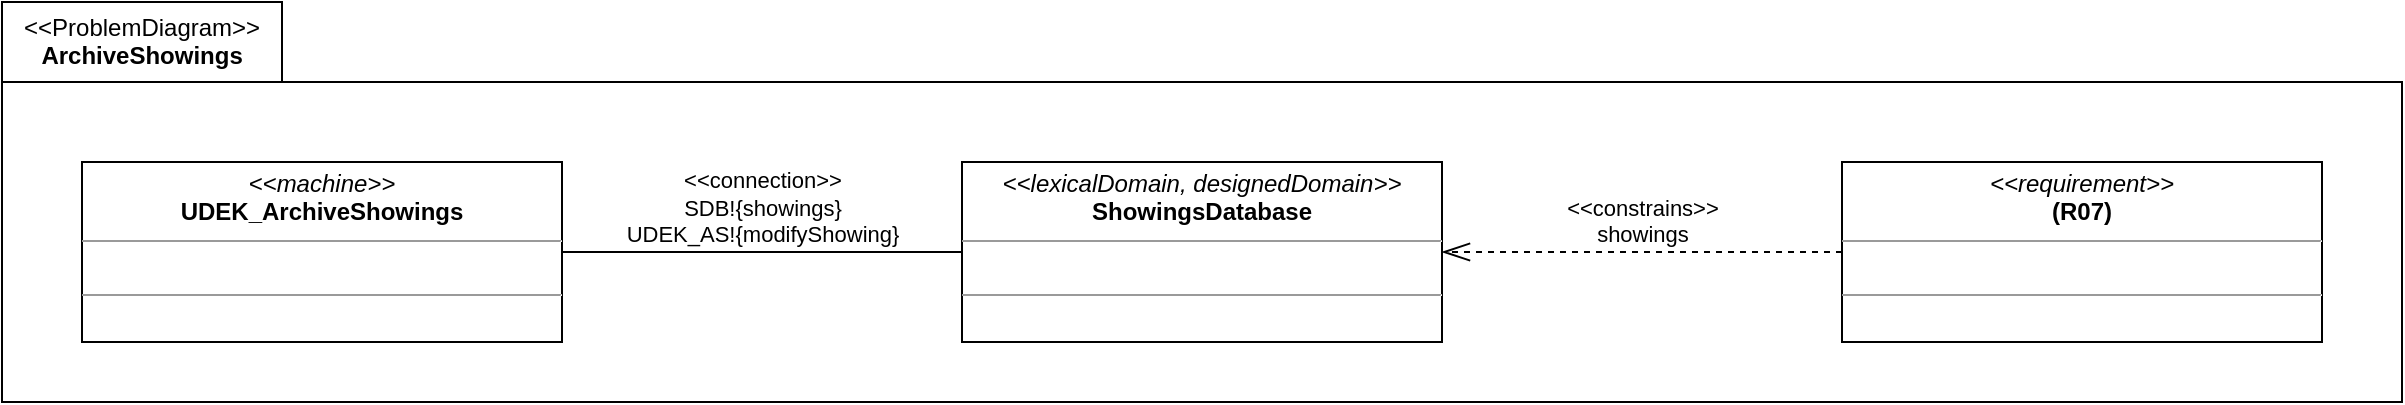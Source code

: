 <mxfile version="16.5.1" type="device" pages="2"><diagram id="DhHUCQGCFykQebf2jc4X" name="PD"><mxGraphModel dx="1102" dy="1025" grid="1" gridSize="10" guides="1" tooltips="1" connect="1" arrows="1" fold="1" page="1" pageScale="1" pageWidth="3300" pageHeight="2339" math="0" shadow="0"><root><mxCell id="0"/><mxCell id="1" parent="0"/><mxCell id="E2dYbNs4JZm4qd_lJZE3-6" value="&lt;div&gt;&lt;span style=&quot;font-weight: 400&quot;&gt;&amp;lt;&amp;lt;ProblemDiagram&amp;gt;&amp;gt;&lt;/span&gt;&lt;/div&gt;&lt;div style=&quot;text-align: center&quot;&gt;&lt;span&gt;ArchiveShowings&lt;/span&gt;&lt;/div&gt;" style="shape=folder;fontStyle=1;spacingTop=1;tabWidth=140;tabHeight=40;tabPosition=left;html=1;rounded=0;shadow=0;glass=0;comic=0;sketch=0;pointerEvents=1;gradientColor=none;labelPosition=center;verticalLabelPosition=middle;align=left;verticalAlign=top;spacing=0;spacingLeft=11;collapsible=1;container=1;recursiveResize=0;fillColor=default;" parent="1" vertex="1"><mxGeometry x="40" y="40" width="1200" height="200" as="geometry"><mxRectangle width="140" height="40" as="alternateBounds"/></mxGeometry></mxCell><mxCell id="E2dYbNs4JZm4qd_lJZE3-5" value="" style="group" parent="E2dYbNs4JZm4qd_lJZE3-6" vertex="1" connectable="0"><mxGeometry x="40" y="80" width="1120" height="90" as="geometry"/></mxCell><mxCell id="ySb6r2UNafZYYmZVwRGb-1" value="&lt;p style=&quot;margin: 0px ; margin-top: 4px ; text-align: center&quot;&gt;&lt;i&gt;&amp;lt;&amp;lt;machine&amp;gt;&amp;gt;&lt;/i&gt;&lt;br&gt;&lt;b&gt;UDEK_ArchiveShowings&lt;/b&gt;&lt;/p&gt;&lt;hr size=&quot;1&quot;&gt;&lt;p style=&quot;margin: 0px ; margin-left: 4px&quot;&gt;&lt;br&gt;&lt;/p&gt;&lt;hr size=&quot;1&quot;&gt;&lt;p style=&quot;margin: 0px ; margin-left: 4px&quot;&gt;&lt;br&gt;&lt;/p&gt;" style="verticalAlign=top;align=left;overflow=fill;fontSize=12;fontFamily=Helvetica;html=1;rounded=0;shadow=0;glass=0;comic=0;sketch=0;pointerEvents=1;fontColor=default;gradientColor=none;container=0;" parent="E2dYbNs4JZm4qd_lJZE3-5" vertex="1"><mxGeometry width="240" height="90" as="geometry"/></mxCell><mxCell id="ySb6r2UNafZYYmZVwRGb-2" value="&lt;p style=&quot;margin: 0px ; margin-top: 4px ; text-align: center&quot;&gt;&lt;i&gt;&amp;lt;&amp;lt;lexicalDomain, designedDomain&amp;gt;&amp;gt;&lt;/i&gt;&lt;br&gt;&lt;b&gt;ShowingsDatabase&lt;/b&gt;&lt;/p&gt;&lt;hr size=&quot;1&quot;&gt;&lt;p style=&quot;margin: 0px ; margin-left: 4px&quot;&gt;&lt;br&gt;&lt;/p&gt;&lt;hr size=&quot;1&quot;&gt;&lt;p style=&quot;margin: 0px ; margin-left: 4px&quot;&gt;&lt;br&gt;&lt;/p&gt;" style="verticalAlign=top;align=left;overflow=fill;fontSize=12;fontFamily=Helvetica;html=1;rounded=0;shadow=0;glass=0;comic=0;sketch=0;pointerEvents=1;fontColor=default;gradientColor=none;container=0;strokeWidth=1;" parent="E2dYbNs4JZm4qd_lJZE3-5" vertex="1"><mxGeometry x="440" width="240" height="90" as="geometry"/></mxCell><mxCell id="E2dYbNs4JZm4qd_lJZE3-2" value="&amp;lt;&amp;lt;connection&amp;gt;&amp;gt;&lt;br&gt;SDB!{showings}&lt;br&gt;UDEK_AS!{modifyShowing}" style="rounded=0;orthogonalLoop=1;jettySize=auto;html=1;endArrow=none;endFill=0;verticalAlign=bottom;" parent="E2dYbNs4JZm4qd_lJZE3-5" source="ySb6r2UNafZYYmZVwRGb-1" target="ySb6r2UNafZYYmZVwRGb-2" edge="1"><mxGeometry relative="1" as="geometry"/></mxCell><mxCell id="E2dYbNs4JZm4qd_lJZE3-4" value="&amp;lt;&amp;lt;constrains&amp;gt;&amp;gt;&lt;br&gt;showings" style="rounded=0;orthogonalLoop=1;jettySize=auto;html=1;endArrow=openThin;endFill=0;dashed=1;endSize=12;startSize=12;verticalAlign=bottom;" parent="E2dYbNs4JZm4qd_lJZE3-5" source="ySb6r2UNafZYYmZVwRGb-3" target="ySb6r2UNafZYYmZVwRGb-2" edge="1"><mxGeometry relative="1" as="geometry"/></mxCell><mxCell id="ySb6r2UNafZYYmZVwRGb-3" value="&lt;p style=&quot;margin: 0px ; margin-top: 4px ; text-align: center&quot;&gt;&lt;i&gt;&amp;lt;&amp;lt;requirement&amp;gt;&amp;gt;&lt;/i&gt;&lt;br&gt;&lt;b&gt;(R07)&lt;/b&gt;&lt;/p&gt;&lt;hr size=&quot;1&quot;&gt;&lt;p style=&quot;margin: 0px ; margin-left: 4px&quot;&gt;&lt;br&gt;&lt;/p&gt;&lt;hr size=&quot;1&quot;&gt;&lt;p style=&quot;margin: 0px ; margin-left: 4px&quot;&gt;&lt;br&gt;&lt;/p&gt;" style="verticalAlign=top;align=left;overflow=fill;fontSize=12;fontFamily=Helvetica;html=1;rounded=0;shadow=0;glass=0;comic=0;sketch=0;pointerEvents=1;fontColor=default;gradientColor=none;container=0;" parent="E2dYbNs4JZm4qd_lJZE3-5" vertex="1"><mxGeometry x="880" width="240" height="90" as="geometry"/></mxCell></root></mxGraphModel></diagram><diagram id="7ndBUYDZNyqFT8pC9VxT" name="Mapping"><mxGraphModel dx="1102" dy="1025" grid="1" gridSize="10" guides="1" tooltips="1" connect="1" arrows="1" fold="1" page="1" pageScale="1" pageWidth="3300" pageHeight="2339" math="0" shadow="0"><root><mxCell id="65N7RPCgmtXY6To1Yilh-0"/><mxCell id="65N7RPCgmtXY6To1Yilh-1" parent="65N7RPCgmtXY6To1Yilh-0"/><mxCell id="a5irELTr6NtdUyA6NgnX-0" value="" style="group" parent="65N7RPCgmtXY6To1Yilh-1" vertex="1" connectable="0"><mxGeometry x="40" y="40" width="560" height="250" as="geometry"/></mxCell><mxCell id="8BAEH1pjFqmVNAn3szvL-0" value="&lt;p style=&quot;margin: 0px ; margin-top: 4px ; text-align: center&quot;&gt;&lt;i&gt;&amp;lt;&amp;lt;machine&amp;gt;&amp;gt;&lt;/i&gt;&lt;br&gt;&lt;b&gt;UDEK_ArchiveShowings&lt;/b&gt;&lt;/p&gt;&lt;hr size=&quot;1&quot;&gt;&lt;p style=&quot;margin: 0px ; margin-left: 4px&quot;&gt;&lt;br&gt;&lt;/p&gt;&lt;hr size=&quot;1&quot;&gt;&lt;p style=&quot;margin: 0px ; margin-left: 4px&quot;&gt;&lt;br&gt;&lt;/p&gt;" style="verticalAlign=top;align=left;overflow=fill;fontSize=12;fontFamily=Helvetica;html=1;rounded=0;shadow=0;glass=0;comic=0;sketch=0;pointerEvents=1;fontColor=default;gradientColor=none;container=0;" parent="a5irELTr6NtdUyA6NgnX-0" vertex="1"><mxGeometry y="160" width="240" height="90" as="geometry"/></mxCell><mxCell id="8BAEH1pjFqmVNAn3szvL-2" style="edgeStyle=none;rounded=0;orthogonalLoop=1;jettySize=auto;html=1;endArrow=openThin;endFill=0;startSize=12;endSize=12;startArrow=diamondThin;startFill=1;" parent="a5irELTr6NtdUyA6NgnX-0" source="8BAEH1pjFqmVNAn3szvL-1" target="8BAEH1pjFqmVNAn3szvL-0" edge="1"><mxGeometry relative="1" as="geometry"/></mxCell><mxCell id="8BAEH1pjFqmVNAn3szvL-1" value="&lt;p style=&quot;margin: 0px ; margin-top: 4px ; text-align: center&quot;&gt;&lt;i&gt;&amp;lt;&amp;lt;machine&amp;gt;&amp;gt;&lt;/i&gt;&lt;br&gt;&lt;b&gt;UDEKino&lt;/b&gt;&lt;/p&gt;&lt;hr size=&quot;1&quot;&gt;&lt;p style=&quot;margin: 0px ; margin-left: 4px&quot;&gt;&lt;br&gt;&lt;/p&gt;&lt;hr size=&quot;1&quot;&gt;&lt;p style=&quot;margin: 0px ; margin-left: 4px&quot;&gt;&lt;br&gt;&lt;/p&gt;" style="verticalAlign=top;align=left;overflow=fill;fontSize=12;fontFamily=Helvetica;html=1;rounded=0;shadow=0;glass=0;comic=0;sketch=0;pointerEvents=1;fontColor=default;gradientColor=none;container=0;" parent="a5irELTr6NtdUyA6NgnX-0" vertex="1"><mxGeometry width="240" height="90" as="geometry"/></mxCell><mxCell id="8BAEH1pjFqmVNAn3szvL-3" value="&lt;p style=&quot;margin: 0px ; margin-top: 4px ; text-align: center&quot;&gt;&lt;i&gt;&amp;lt;&amp;lt;interface&amp;gt;&amp;gt;&lt;/i&gt;&lt;br&gt;&lt;b&gt;UDEK!{addShowing, removeShowing, modifyShowing}&lt;/b&gt;&lt;/p&gt;&lt;hr size=&quot;1&quot;&gt;&lt;p style=&quot;margin: 0px ; margin-left: 4px&quot;&gt;&lt;br&gt;&lt;/p&gt;&lt;hr size=&quot;1&quot;&gt;&lt;p style=&quot;margin: 0px ; margin-left: 4px&quot;&gt;&lt;br&gt;&lt;/p&gt;" style="verticalAlign=top;align=left;overflow=fill;fontSize=12;fontFamily=Helvetica;html=1;rounded=0;shadow=0;glass=0;comic=0;sketch=0;pointerEvents=1;fontColor=default;gradientColor=none;container=0;whiteSpace=wrap;" parent="a5irELTr6NtdUyA6NgnX-0" vertex="1"><mxGeometry x="320" width="240" height="90" as="geometry"/></mxCell><mxCell id="8BAEH1pjFqmVNAn3szvL-4" value="&lt;p style=&quot;margin: 0px ; margin-top: 4px ; text-align: center&quot;&gt;&lt;i&gt;&amp;lt;&amp;lt;interface&amp;gt;&amp;gt;&lt;/i&gt;&lt;br&gt;&lt;b&gt;UDEK_AS!{modifyShowing}&lt;/b&gt;&lt;/p&gt;&lt;hr size=&quot;1&quot;&gt;&lt;p style=&quot;margin: 0px ; margin-left: 4px&quot;&gt;&lt;br&gt;&lt;/p&gt;&lt;hr size=&quot;1&quot;&gt;&lt;p style=&quot;margin: 0px ; margin-left: 4px&quot;&gt;&lt;br&gt;&lt;/p&gt;" style="verticalAlign=top;align=left;overflow=fill;fontSize=12;fontFamily=Helvetica;html=1;rounded=0;shadow=0;glass=0;comic=0;sketch=0;pointerEvents=1;fontColor=default;gradientColor=none;container=0;" parent="a5irELTr6NtdUyA6NgnX-0" vertex="1"><mxGeometry x="320" y="160" width="240" height="90" as="geometry"/></mxCell><mxCell id="8BAEH1pjFqmVNAn3szvL-5" style="edgeStyle=none;rounded=0;orthogonalLoop=1;jettySize=auto;html=1;startArrow=diamondThin;startFill=0;endArrow=openThin;endFill=0;startSize=12;endSize=12;" parent="a5irELTr6NtdUyA6NgnX-0" source="8BAEH1pjFqmVNAn3szvL-3" target="8BAEH1pjFqmVNAn3szvL-4" edge="1"><mxGeometry relative="1" as="geometry"/></mxCell></root></mxGraphModel></diagram></mxfile>